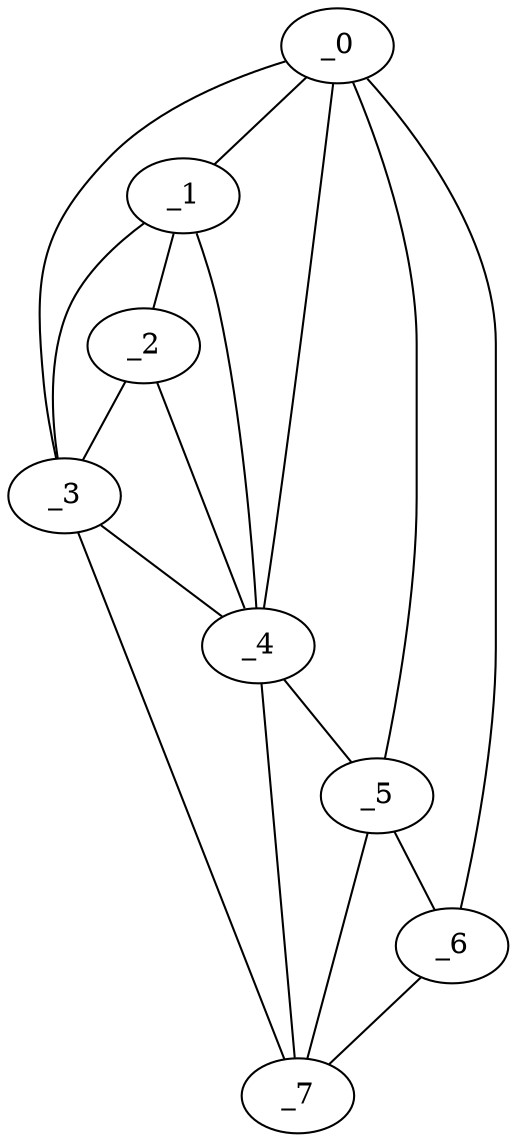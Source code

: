 graph "obj50__90.gxl" {
	_0	 [x=48,
		y=39];
	_1	 [x=66,
		y=23];
	_0 -- _1	 [valence=2];
	_3	 [x=74,
		y=10];
	_0 -- _3	 [valence=1];
	_4	 [x=83,
		y=39];
	_0 -- _4	 [valence=2];
	_5	 [x=94,
		y=84];
	_0 -- _5	 [valence=2];
	_6	 [x=97,
		y=116];
	_0 -- _6	 [valence=1];
	_2	 [x=71,
		y=17];
	_1 -- _2	 [valence=2];
	_1 -- _3	 [valence=2];
	_1 -- _4	 [valence=2];
	_2 -- _3	 [valence=2];
	_2 -- _4	 [valence=1];
	_3 -- _4	 [valence=2];
	_7	 [x=99,
		y=66];
	_3 -- _7	 [valence=1];
	_4 -- _5	 [valence=2];
	_4 -- _7	 [valence=1];
	_5 -- _6	 [valence=2];
	_5 -- _7	 [valence=2];
	_6 -- _7	 [valence=1];
}
